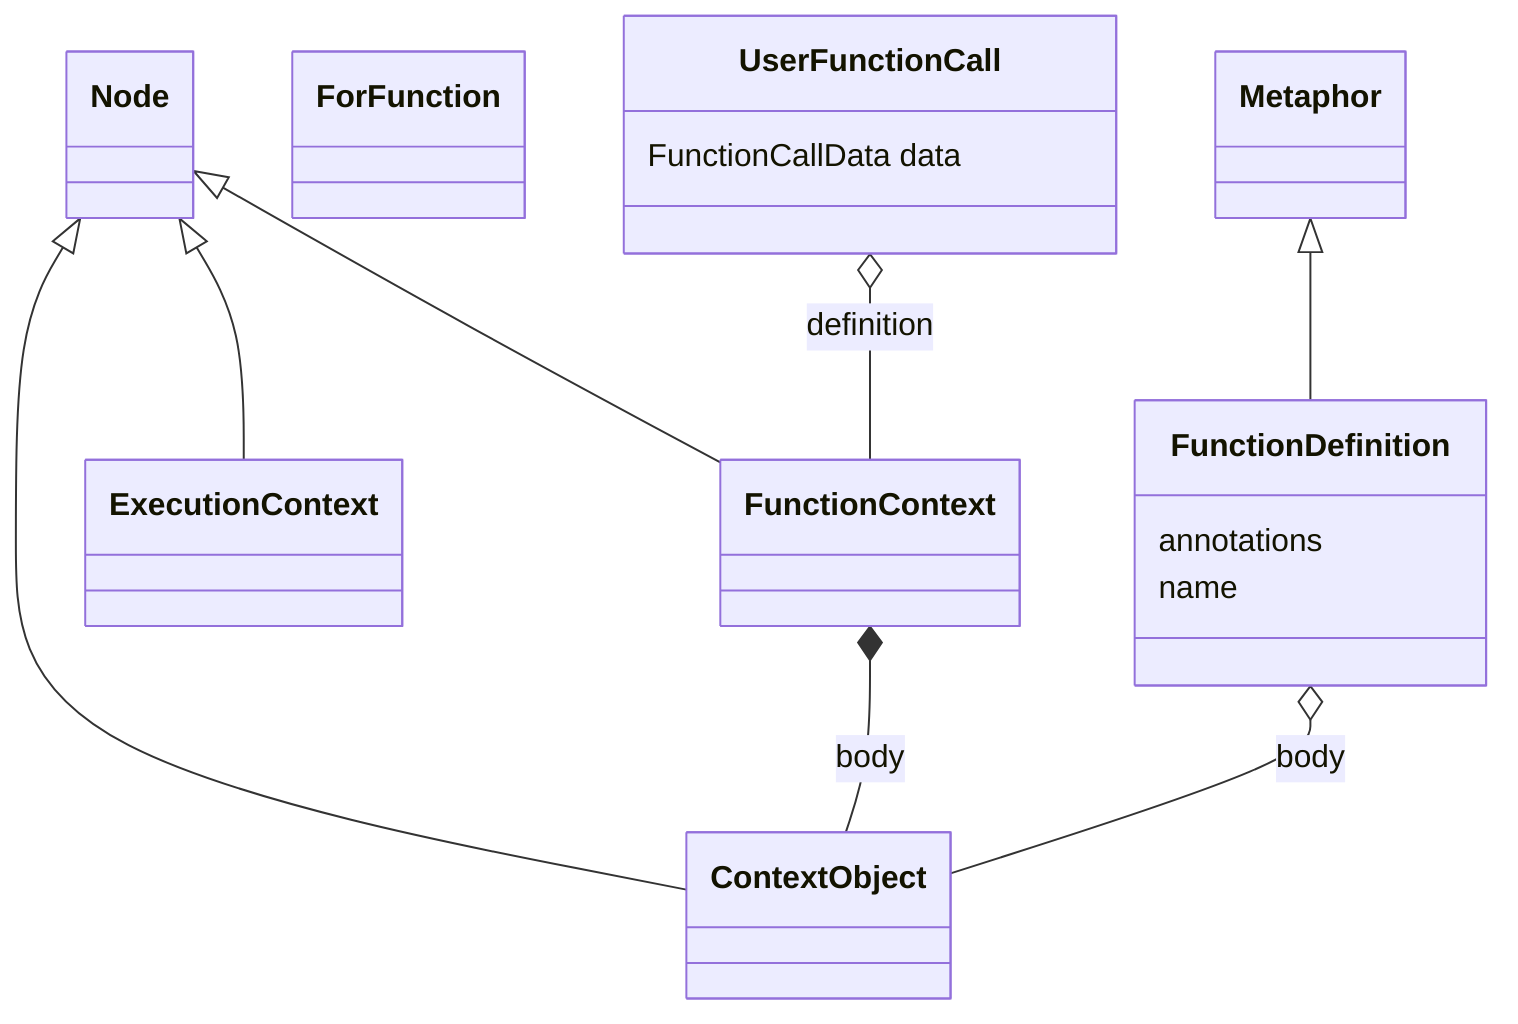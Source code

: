 classDiagram
    class FunctionContext {
    %% created during link
    }

    class UserFunctionCall {
        FunctionCallData data
    %% On last defined class
    %% va1 = userFunctionCall("a1")
    }

    class ContextObject
    class ExecutionContext
    class ForFunction

    class FunctionDefinition {
        annotations
        name
    %% userFunctionCall(a : string) : { ... }
    }

    class Node
    class Metaphor

%% Inheritance
    Node <|-- FunctionContext
    Node <|-- ContextObject
    Node <|-- ExecutionContext
    Metaphor <|-- FunctionDefinition

%% Associations
    FunctionContext *-- ContextObject : body
    FunctionDefinition o-- ContextObject : body
    UserFunctionCall o-- FunctionContext : definition